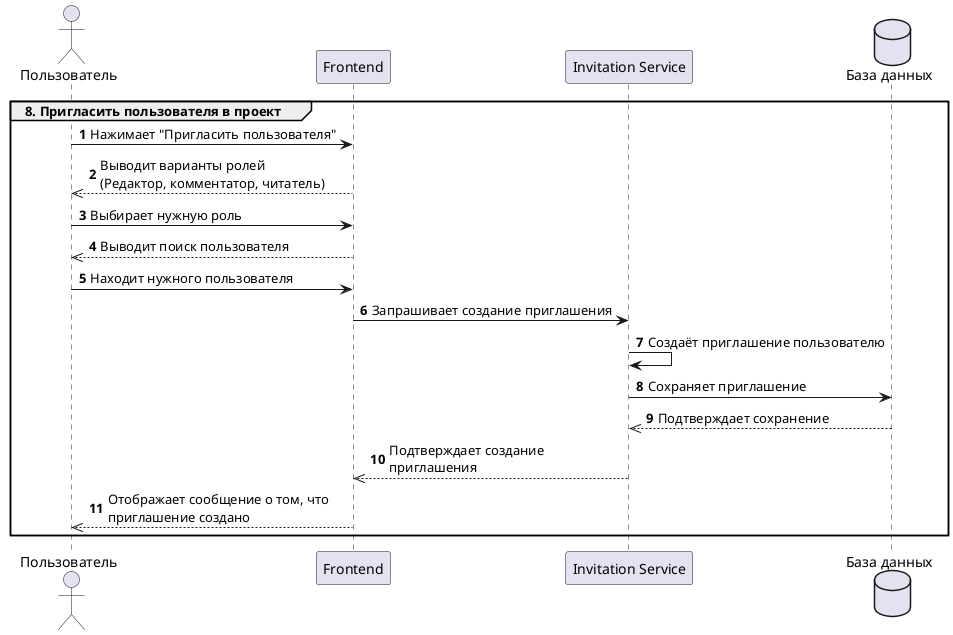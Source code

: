 @startuml create_invitation
autonumber
actor "Пользователь" as d
participant "Frontend" as f
participant "Invitation Service" as i
database "База данных" as db

group 8. Пригласить пользователя в проект
d -> f : Нажимает "Пригласить пользователя"
f -->> d : Выводит варианты ролей\n(Редактор, комментатор, читатель)
d -> f : Выбирает нужную роль
f -->> d : Выводит поиск пользователя
d -> f : Находит нужного пользователя
f -> i : Запрашивает создание приглашения
i -> i : Создаёт приглашение пользователю
i -> db : Сохраняет приглашение
db -->> i : Подтверждает сохранение
i -->> f : Подтверждает создание\nприглашения
f -->> d : Отображает сообщение о том, что\nприглашение создано


end
@enduml